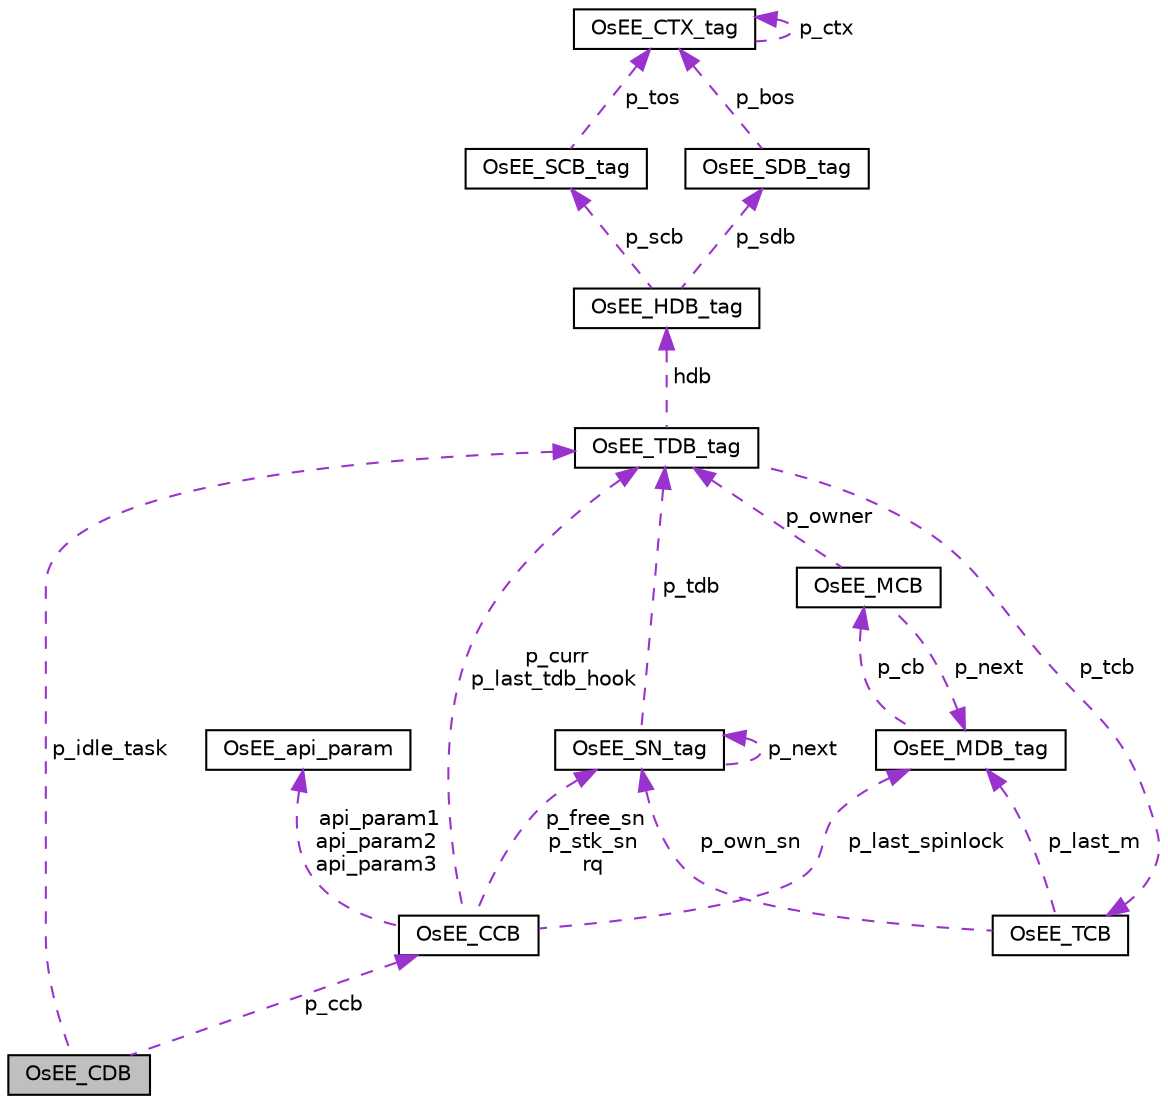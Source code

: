 digraph "OsEE_CDB"
{
 // LATEX_PDF_SIZE
  edge [fontname="Helvetica",fontsize="10",labelfontname="Helvetica",labelfontsize="10"];
  node [fontname="Helvetica",fontsize="10",shape=record];
  Node1 [label="OsEE_CDB",height=0.2,width=0.4,color="black", fillcolor="grey75", style="filled", fontcolor="black",tooltip="This is the Core Descriptor Block."];
  Node2 -> Node1 [dir="back",color="darkorchid3",fontsize="10",style="dashed",label=" p_idle_task" ,fontname="Helvetica"];
  Node2 [label="OsEE_TDB_tag",height=0.2,width=0.4,color="black", fillcolor="white", style="filled",URL="$structOsEE__TDB__tag.html",tooltip="The Task Descriptor Block."];
  Node3 -> Node2 [dir="back",color="darkorchid3",fontsize="10",style="dashed",label=" p_tcb" ,fontname="Helvetica"];
  Node3 [label="OsEE_TCB",height=0.2,width=0.4,color="black", fillcolor="white", style="filled",URL="$structOsEE__TCB.html",tooltip="The Task Control Block."];
  Node4 -> Node3 [dir="back",color="darkorchid3",fontsize="10",style="dashed",label=" p_own_sn" ,fontname="Helvetica"];
  Node4 [label="OsEE_SN_tag",height=0.2,width=0.4,color="black", fillcolor="white", style="filled",URL="$structOsEE__SN__tag.html",tooltip="Scheduler node data structure."];
  Node4 -> Node4 [dir="back",color="darkorchid3",fontsize="10",style="dashed",label=" p_next" ,fontname="Helvetica"];
  Node2 -> Node4 [dir="back",color="darkorchid3",fontsize="10",style="dashed",label=" p_tdb" ,fontname="Helvetica"];
  Node5 -> Node3 [dir="back",color="darkorchid3",fontsize="10",style="dashed",label=" p_last_m" ,fontname="Helvetica"];
  Node5 [label="OsEE_MDB_tag",height=0.2,width=0.4,color="black", fillcolor="white", style="filled",URL="$structOsEE__MDB__tag.html",tooltip="Mutual exclusion descriptor block."];
  Node6 -> Node5 [dir="back",color="darkorchid3",fontsize="10",style="dashed",label=" p_cb" ,fontname="Helvetica"];
  Node6 [label="OsEE_MCB",height=0.2,width=0.4,color="black", fillcolor="white", style="filled",URL="$structOsEE__MCB.html",tooltip="Mutual exclusion control block."];
  Node2 -> Node6 [dir="back",color="darkorchid3",fontsize="10",style="dashed",label=" p_owner" ,fontname="Helvetica"];
  Node5 -> Node6 [dir="back",color="darkorchid3",fontsize="10",style="dashed",label=" p_next" ,fontname="Helvetica"];
  Node7 -> Node2 [dir="back",color="darkorchid3",fontsize="10",style="dashed",label=" hdb" ,fontname="Helvetica"];
  Node7 [label="OsEE_HDB_tag",height=0.2,width=0.4,color="black", fillcolor="white", style="filled",URL="$structOsEE__HDB__tag.html",tooltip=" "];
  Node8 -> Node7 [dir="back",color="darkorchid3",fontsize="10",style="dashed",label=" p_scb" ,fontname="Helvetica"];
  Node8 [label="OsEE_SCB_tag",height=0.2,width=0.4,color="black", fillcolor="white", style="filled",URL="$structOsEE__SCB__tag.html",tooltip=" "];
  Node9 -> Node8 [dir="back",color="darkorchid3",fontsize="10",style="dashed",label=" p_tos" ,fontname="Helvetica"];
  Node9 [label="OsEE_CTX_tag",height=0.2,width=0.4,color="black", fillcolor="white", style="filled",URL="$structOsEE__CTX__tag.html",tooltip=" "];
  Node9 -> Node9 [dir="back",color="darkorchid3",fontsize="10",style="dashed",label=" p_ctx" ,fontname="Helvetica"];
  Node10 -> Node7 [dir="back",color="darkorchid3",fontsize="10",style="dashed",label=" p_sdb" ,fontname="Helvetica"];
  Node10 [label="OsEE_SDB_tag",height=0.2,width=0.4,color="black", fillcolor="white", style="filled",URL="$structOsEE__SDB__tag.html",tooltip=" "];
  Node9 -> Node10 [dir="back",color="darkorchid3",fontsize="10",style="dashed",label=" p_bos" ,fontname="Helvetica"];
  Node11 -> Node1 [dir="back",color="darkorchid3",fontsize="10",style="dashed",label=" p_ccb" ,fontname="Helvetica"];
  Node11 [label="OsEE_CCB",height=0.2,width=0.4,color="black", fillcolor="white", style="filled",URL="$structOsEE__CCB.html",tooltip="This is the Core Control Block."];
  Node4 -> Node11 [dir="back",color="darkorchid3",fontsize="10",style="dashed",label=" p_free_sn\np_stk_sn\nrq" ,fontname="Helvetica"];
  Node12 -> Node11 [dir="back",color="darkorchid3",fontsize="10",style="dashed",label=" api_param1\napi_param2\napi_param3" ,fontname="Helvetica"];
  Node12 [label="OsEE_api_param",height=0.2,width=0.4,color="black", fillcolor="white", style="filled",URL="$unionOsEE__api__param.html",tooltip="We use a union to hold the a function parameter to be used in the ErrorHook macros."];
  Node2 -> Node11 [dir="back",color="darkorchid3",fontsize="10",style="dashed",label=" p_curr\np_last_tdb_hook" ,fontname="Helvetica"];
  Node5 -> Node11 [dir="back",color="darkorchid3",fontsize="10",style="dashed",label=" p_last_spinlock" ,fontname="Helvetica"];
}
